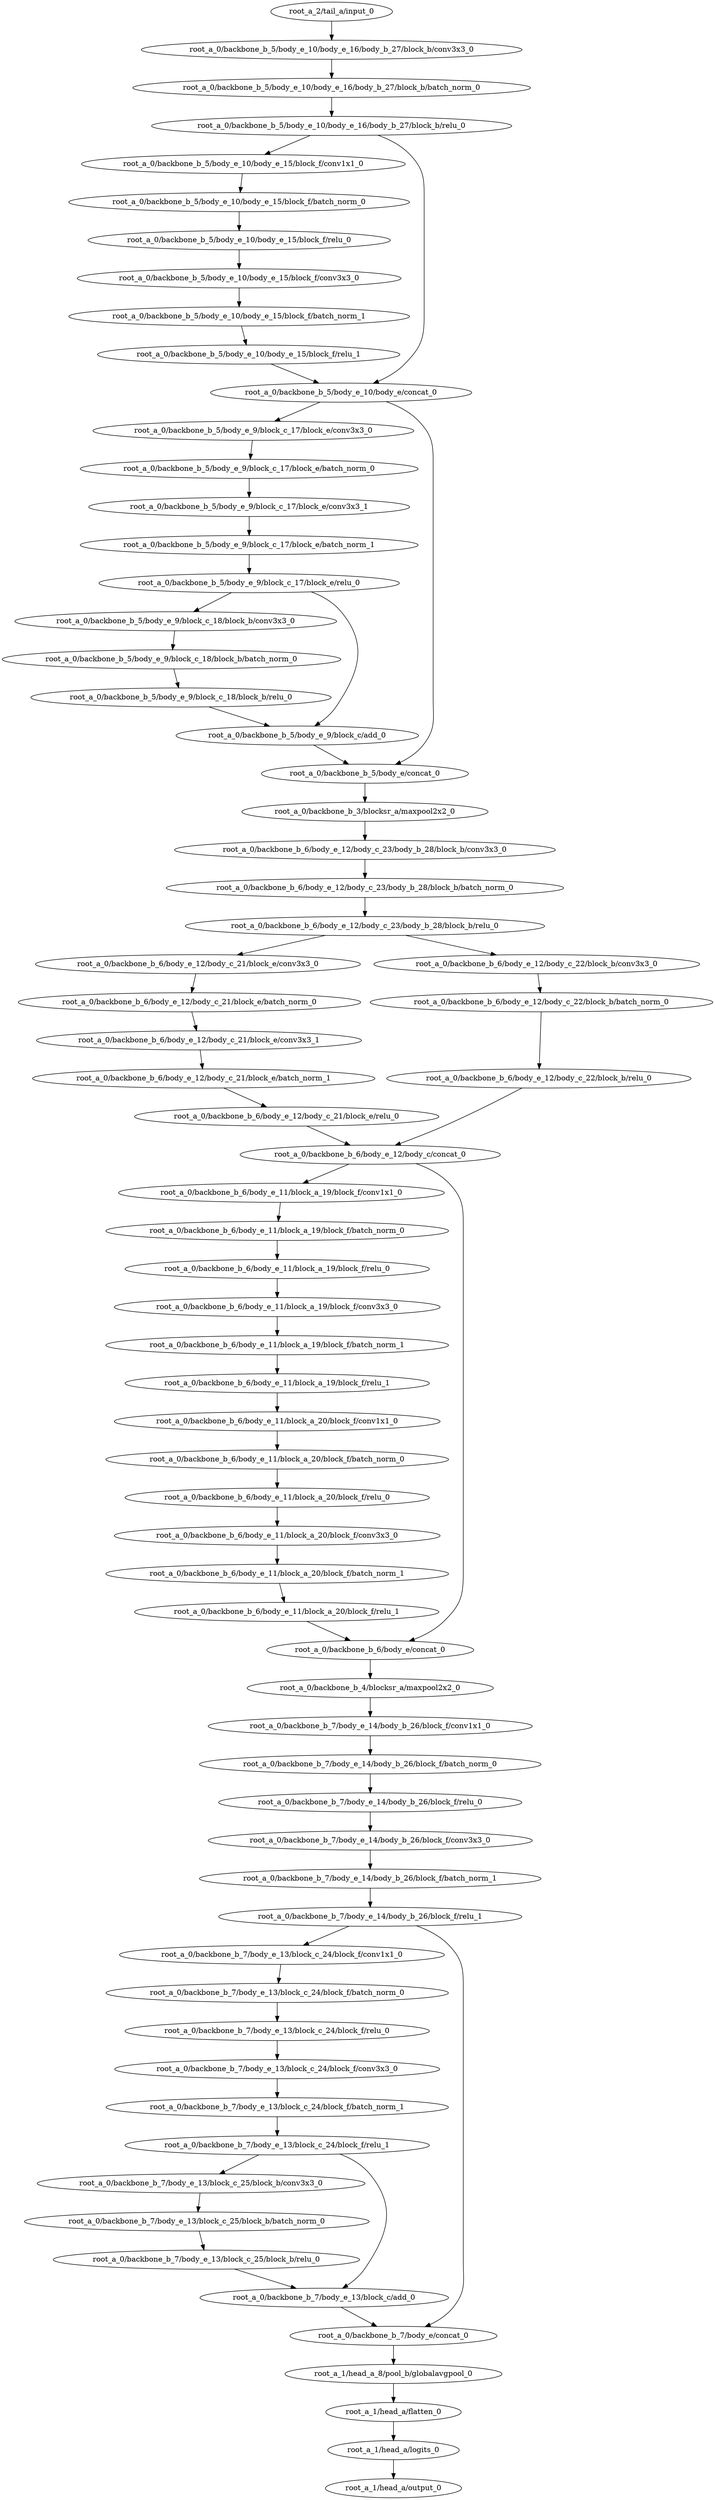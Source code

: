digraph root_a {
	"root_a_2/tail_a/input_0"
	"root_a_0/backbone_b_5/body_e_10/body_e_16/body_b_27/block_b/conv3x3_0"
	"root_a_0/backbone_b_5/body_e_10/body_e_16/body_b_27/block_b/batch_norm_0"
	"root_a_0/backbone_b_5/body_e_10/body_e_16/body_b_27/block_b/relu_0"
	"root_a_0/backbone_b_5/body_e_10/body_e_15/block_f/conv1x1_0"
	"root_a_0/backbone_b_5/body_e_10/body_e_15/block_f/batch_norm_0"
	"root_a_0/backbone_b_5/body_e_10/body_e_15/block_f/relu_0"
	"root_a_0/backbone_b_5/body_e_10/body_e_15/block_f/conv3x3_0"
	"root_a_0/backbone_b_5/body_e_10/body_e_15/block_f/batch_norm_1"
	"root_a_0/backbone_b_5/body_e_10/body_e_15/block_f/relu_1"
	"root_a_0/backbone_b_5/body_e_10/body_e/concat_0"
	"root_a_0/backbone_b_5/body_e_9/block_c_17/block_e/conv3x3_0"
	"root_a_0/backbone_b_5/body_e_9/block_c_17/block_e/batch_norm_0"
	"root_a_0/backbone_b_5/body_e_9/block_c_17/block_e/conv3x3_1"
	"root_a_0/backbone_b_5/body_e_9/block_c_17/block_e/batch_norm_1"
	"root_a_0/backbone_b_5/body_e_9/block_c_17/block_e/relu_0"
	"root_a_0/backbone_b_5/body_e_9/block_c_18/block_b/conv3x3_0"
	"root_a_0/backbone_b_5/body_e_9/block_c_18/block_b/batch_norm_0"
	"root_a_0/backbone_b_5/body_e_9/block_c_18/block_b/relu_0"
	"root_a_0/backbone_b_5/body_e_9/block_c/add_0"
	"root_a_0/backbone_b_5/body_e/concat_0"
	"root_a_0/backbone_b_3/blocksr_a/maxpool2x2_0"
	"root_a_0/backbone_b_6/body_e_12/body_c_23/body_b_28/block_b/conv3x3_0"
	"root_a_0/backbone_b_6/body_e_12/body_c_23/body_b_28/block_b/batch_norm_0"
	"root_a_0/backbone_b_6/body_e_12/body_c_23/body_b_28/block_b/relu_0"
	"root_a_0/backbone_b_6/body_e_12/body_c_21/block_e/conv3x3_0"
	"root_a_0/backbone_b_6/body_e_12/body_c_21/block_e/batch_norm_0"
	"root_a_0/backbone_b_6/body_e_12/body_c_21/block_e/conv3x3_1"
	"root_a_0/backbone_b_6/body_e_12/body_c_21/block_e/batch_norm_1"
	"root_a_0/backbone_b_6/body_e_12/body_c_21/block_e/relu_0"
	"root_a_0/backbone_b_6/body_e_12/body_c_22/block_b/conv3x3_0"
	"root_a_0/backbone_b_6/body_e_12/body_c_22/block_b/batch_norm_0"
	"root_a_0/backbone_b_6/body_e_12/body_c_22/block_b/relu_0"
	"root_a_0/backbone_b_6/body_e_12/body_c/concat_0"
	"root_a_0/backbone_b_6/body_e_11/block_a_19/block_f/conv1x1_0"
	"root_a_0/backbone_b_6/body_e_11/block_a_19/block_f/batch_norm_0"
	"root_a_0/backbone_b_6/body_e_11/block_a_19/block_f/relu_0"
	"root_a_0/backbone_b_6/body_e_11/block_a_19/block_f/conv3x3_0"
	"root_a_0/backbone_b_6/body_e_11/block_a_19/block_f/batch_norm_1"
	"root_a_0/backbone_b_6/body_e_11/block_a_19/block_f/relu_1"
	"root_a_0/backbone_b_6/body_e_11/block_a_20/block_f/conv1x1_0"
	"root_a_0/backbone_b_6/body_e_11/block_a_20/block_f/batch_norm_0"
	"root_a_0/backbone_b_6/body_e_11/block_a_20/block_f/relu_0"
	"root_a_0/backbone_b_6/body_e_11/block_a_20/block_f/conv3x3_0"
	"root_a_0/backbone_b_6/body_e_11/block_a_20/block_f/batch_norm_1"
	"root_a_0/backbone_b_6/body_e_11/block_a_20/block_f/relu_1"
	"root_a_0/backbone_b_6/body_e/concat_0"
	"root_a_0/backbone_b_4/blocksr_a/maxpool2x2_0"
	"root_a_0/backbone_b_7/body_e_14/body_b_26/block_f/conv1x1_0"
	"root_a_0/backbone_b_7/body_e_14/body_b_26/block_f/batch_norm_0"
	"root_a_0/backbone_b_7/body_e_14/body_b_26/block_f/relu_0"
	"root_a_0/backbone_b_7/body_e_14/body_b_26/block_f/conv3x3_0"
	"root_a_0/backbone_b_7/body_e_14/body_b_26/block_f/batch_norm_1"
	"root_a_0/backbone_b_7/body_e_14/body_b_26/block_f/relu_1"
	"root_a_0/backbone_b_7/body_e_13/block_c_24/block_f/conv1x1_0"
	"root_a_0/backbone_b_7/body_e_13/block_c_24/block_f/batch_norm_0"
	"root_a_0/backbone_b_7/body_e_13/block_c_24/block_f/relu_0"
	"root_a_0/backbone_b_7/body_e_13/block_c_24/block_f/conv3x3_0"
	"root_a_0/backbone_b_7/body_e_13/block_c_24/block_f/batch_norm_1"
	"root_a_0/backbone_b_7/body_e_13/block_c_24/block_f/relu_1"
	"root_a_0/backbone_b_7/body_e_13/block_c_25/block_b/conv3x3_0"
	"root_a_0/backbone_b_7/body_e_13/block_c_25/block_b/batch_norm_0"
	"root_a_0/backbone_b_7/body_e_13/block_c_25/block_b/relu_0"
	"root_a_0/backbone_b_7/body_e_13/block_c/add_0"
	"root_a_0/backbone_b_7/body_e/concat_0"
	"root_a_1/head_a_8/pool_b/globalavgpool_0"
	"root_a_1/head_a/flatten_0"
	"root_a_1/head_a/logits_0"
	"root_a_1/head_a/output_0"

	"root_a_2/tail_a/input_0" -> "root_a_0/backbone_b_5/body_e_10/body_e_16/body_b_27/block_b/conv3x3_0"
	"root_a_0/backbone_b_5/body_e_10/body_e_16/body_b_27/block_b/conv3x3_0" -> "root_a_0/backbone_b_5/body_e_10/body_e_16/body_b_27/block_b/batch_norm_0"
	"root_a_0/backbone_b_5/body_e_10/body_e_16/body_b_27/block_b/batch_norm_0" -> "root_a_0/backbone_b_5/body_e_10/body_e_16/body_b_27/block_b/relu_0"
	"root_a_0/backbone_b_5/body_e_10/body_e_16/body_b_27/block_b/relu_0" -> "root_a_0/backbone_b_5/body_e_10/body_e_15/block_f/conv1x1_0"
	"root_a_0/backbone_b_5/body_e_10/body_e_15/block_f/conv1x1_0" -> "root_a_0/backbone_b_5/body_e_10/body_e_15/block_f/batch_norm_0"
	"root_a_0/backbone_b_5/body_e_10/body_e_15/block_f/batch_norm_0" -> "root_a_0/backbone_b_5/body_e_10/body_e_15/block_f/relu_0"
	"root_a_0/backbone_b_5/body_e_10/body_e_15/block_f/relu_0" -> "root_a_0/backbone_b_5/body_e_10/body_e_15/block_f/conv3x3_0"
	"root_a_0/backbone_b_5/body_e_10/body_e_15/block_f/conv3x3_0" -> "root_a_0/backbone_b_5/body_e_10/body_e_15/block_f/batch_norm_1"
	"root_a_0/backbone_b_5/body_e_10/body_e_15/block_f/batch_norm_1" -> "root_a_0/backbone_b_5/body_e_10/body_e_15/block_f/relu_1"
	"root_a_0/backbone_b_5/body_e_10/body_e_16/body_b_27/block_b/relu_0" -> "root_a_0/backbone_b_5/body_e_10/body_e/concat_0"
	"root_a_0/backbone_b_5/body_e_10/body_e_15/block_f/relu_1" -> "root_a_0/backbone_b_5/body_e_10/body_e/concat_0"
	"root_a_0/backbone_b_5/body_e_10/body_e/concat_0" -> "root_a_0/backbone_b_5/body_e_9/block_c_17/block_e/conv3x3_0"
	"root_a_0/backbone_b_5/body_e_9/block_c_17/block_e/conv3x3_0" -> "root_a_0/backbone_b_5/body_e_9/block_c_17/block_e/batch_norm_0"
	"root_a_0/backbone_b_5/body_e_9/block_c_17/block_e/batch_norm_0" -> "root_a_0/backbone_b_5/body_e_9/block_c_17/block_e/conv3x3_1"
	"root_a_0/backbone_b_5/body_e_9/block_c_17/block_e/conv3x3_1" -> "root_a_0/backbone_b_5/body_e_9/block_c_17/block_e/batch_norm_1"
	"root_a_0/backbone_b_5/body_e_9/block_c_17/block_e/batch_norm_1" -> "root_a_0/backbone_b_5/body_e_9/block_c_17/block_e/relu_0"
	"root_a_0/backbone_b_5/body_e_9/block_c_17/block_e/relu_0" -> "root_a_0/backbone_b_5/body_e_9/block_c_18/block_b/conv3x3_0"
	"root_a_0/backbone_b_5/body_e_9/block_c_18/block_b/conv3x3_0" -> "root_a_0/backbone_b_5/body_e_9/block_c_18/block_b/batch_norm_0"
	"root_a_0/backbone_b_5/body_e_9/block_c_18/block_b/batch_norm_0" -> "root_a_0/backbone_b_5/body_e_9/block_c_18/block_b/relu_0"
	"root_a_0/backbone_b_5/body_e_9/block_c_18/block_b/relu_0" -> "root_a_0/backbone_b_5/body_e_9/block_c/add_0"
	"root_a_0/backbone_b_5/body_e_9/block_c_17/block_e/relu_0" -> "root_a_0/backbone_b_5/body_e_9/block_c/add_0"
	"root_a_0/backbone_b_5/body_e_10/body_e/concat_0" -> "root_a_0/backbone_b_5/body_e/concat_0"
	"root_a_0/backbone_b_5/body_e_9/block_c/add_0" -> "root_a_0/backbone_b_5/body_e/concat_0"
	"root_a_0/backbone_b_5/body_e/concat_0" -> "root_a_0/backbone_b_3/blocksr_a/maxpool2x2_0"
	"root_a_0/backbone_b_3/blocksr_a/maxpool2x2_0" -> "root_a_0/backbone_b_6/body_e_12/body_c_23/body_b_28/block_b/conv3x3_0"
	"root_a_0/backbone_b_6/body_e_12/body_c_23/body_b_28/block_b/conv3x3_0" -> "root_a_0/backbone_b_6/body_e_12/body_c_23/body_b_28/block_b/batch_norm_0"
	"root_a_0/backbone_b_6/body_e_12/body_c_23/body_b_28/block_b/batch_norm_0" -> "root_a_0/backbone_b_6/body_e_12/body_c_23/body_b_28/block_b/relu_0"
	"root_a_0/backbone_b_6/body_e_12/body_c_23/body_b_28/block_b/relu_0" -> "root_a_0/backbone_b_6/body_e_12/body_c_21/block_e/conv3x3_0"
	"root_a_0/backbone_b_6/body_e_12/body_c_21/block_e/conv3x3_0" -> "root_a_0/backbone_b_6/body_e_12/body_c_21/block_e/batch_norm_0"
	"root_a_0/backbone_b_6/body_e_12/body_c_21/block_e/batch_norm_0" -> "root_a_0/backbone_b_6/body_e_12/body_c_21/block_e/conv3x3_1"
	"root_a_0/backbone_b_6/body_e_12/body_c_21/block_e/conv3x3_1" -> "root_a_0/backbone_b_6/body_e_12/body_c_21/block_e/batch_norm_1"
	"root_a_0/backbone_b_6/body_e_12/body_c_21/block_e/batch_norm_1" -> "root_a_0/backbone_b_6/body_e_12/body_c_21/block_e/relu_0"
	"root_a_0/backbone_b_6/body_e_12/body_c_23/body_b_28/block_b/relu_0" -> "root_a_0/backbone_b_6/body_e_12/body_c_22/block_b/conv3x3_0"
	"root_a_0/backbone_b_6/body_e_12/body_c_22/block_b/conv3x3_0" -> "root_a_0/backbone_b_6/body_e_12/body_c_22/block_b/batch_norm_0"
	"root_a_0/backbone_b_6/body_e_12/body_c_22/block_b/batch_norm_0" -> "root_a_0/backbone_b_6/body_e_12/body_c_22/block_b/relu_0"
	"root_a_0/backbone_b_6/body_e_12/body_c_21/block_e/relu_0" -> "root_a_0/backbone_b_6/body_e_12/body_c/concat_0"
	"root_a_0/backbone_b_6/body_e_12/body_c_22/block_b/relu_0" -> "root_a_0/backbone_b_6/body_e_12/body_c/concat_0"
	"root_a_0/backbone_b_6/body_e_12/body_c/concat_0" -> "root_a_0/backbone_b_6/body_e_11/block_a_19/block_f/conv1x1_0"
	"root_a_0/backbone_b_6/body_e_11/block_a_19/block_f/conv1x1_0" -> "root_a_0/backbone_b_6/body_e_11/block_a_19/block_f/batch_norm_0"
	"root_a_0/backbone_b_6/body_e_11/block_a_19/block_f/batch_norm_0" -> "root_a_0/backbone_b_6/body_e_11/block_a_19/block_f/relu_0"
	"root_a_0/backbone_b_6/body_e_11/block_a_19/block_f/relu_0" -> "root_a_0/backbone_b_6/body_e_11/block_a_19/block_f/conv3x3_0"
	"root_a_0/backbone_b_6/body_e_11/block_a_19/block_f/conv3x3_0" -> "root_a_0/backbone_b_6/body_e_11/block_a_19/block_f/batch_norm_1"
	"root_a_0/backbone_b_6/body_e_11/block_a_19/block_f/batch_norm_1" -> "root_a_0/backbone_b_6/body_e_11/block_a_19/block_f/relu_1"
	"root_a_0/backbone_b_6/body_e_11/block_a_19/block_f/relu_1" -> "root_a_0/backbone_b_6/body_e_11/block_a_20/block_f/conv1x1_0"
	"root_a_0/backbone_b_6/body_e_11/block_a_20/block_f/conv1x1_0" -> "root_a_0/backbone_b_6/body_e_11/block_a_20/block_f/batch_norm_0"
	"root_a_0/backbone_b_6/body_e_11/block_a_20/block_f/batch_norm_0" -> "root_a_0/backbone_b_6/body_e_11/block_a_20/block_f/relu_0"
	"root_a_0/backbone_b_6/body_e_11/block_a_20/block_f/relu_0" -> "root_a_0/backbone_b_6/body_e_11/block_a_20/block_f/conv3x3_0"
	"root_a_0/backbone_b_6/body_e_11/block_a_20/block_f/conv3x3_0" -> "root_a_0/backbone_b_6/body_e_11/block_a_20/block_f/batch_norm_1"
	"root_a_0/backbone_b_6/body_e_11/block_a_20/block_f/batch_norm_1" -> "root_a_0/backbone_b_6/body_e_11/block_a_20/block_f/relu_1"
	"root_a_0/backbone_b_6/body_e_12/body_c/concat_0" -> "root_a_0/backbone_b_6/body_e/concat_0"
	"root_a_0/backbone_b_6/body_e_11/block_a_20/block_f/relu_1" -> "root_a_0/backbone_b_6/body_e/concat_0"
	"root_a_0/backbone_b_6/body_e/concat_0" -> "root_a_0/backbone_b_4/blocksr_a/maxpool2x2_0"
	"root_a_0/backbone_b_4/blocksr_a/maxpool2x2_0" -> "root_a_0/backbone_b_7/body_e_14/body_b_26/block_f/conv1x1_0"
	"root_a_0/backbone_b_7/body_e_14/body_b_26/block_f/conv1x1_0" -> "root_a_0/backbone_b_7/body_e_14/body_b_26/block_f/batch_norm_0"
	"root_a_0/backbone_b_7/body_e_14/body_b_26/block_f/batch_norm_0" -> "root_a_0/backbone_b_7/body_e_14/body_b_26/block_f/relu_0"
	"root_a_0/backbone_b_7/body_e_14/body_b_26/block_f/relu_0" -> "root_a_0/backbone_b_7/body_e_14/body_b_26/block_f/conv3x3_0"
	"root_a_0/backbone_b_7/body_e_14/body_b_26/block_f/conv3x3_0" -> "root_a_0/backbone_b_7/body_e_14/body_b_26/block_f/batch_norm_1"
	"root_a_0/backbone_b_7/body_e_14/body_b_26/block_f/batch_norm_1" -> "root_a_0/backbone_b_7/body_e_14/body_b_26/block_f/relu_1"
	"root_a_0/backbone_b_7/body_e_14/body_b_26/block_f/relu_1" -> "root_a_0/backbone_b_7/body_e_13/block_c_24/block_f/conv1x1_0"
	"root_a_0/backbone_b_7/body_e_13/block_c_24/block_f/conv1x1_0" -> "root_a_0/backbone_b_7/body_e_13/block_c_24/block_f/batch_norm_0"
	"root_a_0/backbone_b_7/body_e_13/block_c_24/block_f/batch_norm_0" -> "root_a_0/backbone_b_7/body_e_13/block_c_24/block_f/relu_0"
	"root_a_0/backbone_b_7/body_e_13/block_c_24/block_f/relu_0" -> "root_a_0/backbone_b_7/body_e_13/block_c_24/block_f/conv3x3_0"
	"root_a_0/backbone_b_7/body_e_13/block_c_24/block_f/conv3x3_0" -> "root_a_0/backbone_b_7/body_e_13/block_c_24/block_f/batch_norm_1"
	"root_a_0/backbone_b_7/body_e_13/block_c_24/block_f/batch_norm_1" -> "root_a_0/backbone_b_7/body_e_13/block_c_24/block_f/relu_1"
	"root_a_0/backbone_b_7/body_e_13/block_c_24/block_f/relu_1" -> "root_a_0/backbone_b_7/body_e_13/block_c_25/block_b/conv3x3_0"
	"root_a_0/backbone_b_7/body_e_13/block_c_25/block_b/conv3x3_0" -> "root_a_0/backbone_b_7/body_e_13/block_c_25/block_b/batch_norm_0"
	"root_a_0/backbone_b_7/body_e_13/block_c_25/block_b/batch_norm_0" -> "root_a_0/backbone_b_7/body_e_13/block_c_25/block_b/relu_0"
	"root_a_0/backbone_b_7/body_e_13/block_c_25/block_b/relu_0" -> "root_a_0/backbone_b_7/body_e_13/block_c/add_0"
	"root_a_0/backbone_b_7/body_e_13/block_c_24/block_f/relu_1" -> "root_a_0/backbone_b_7/body_e_13/block_c/add_0"
	"root_a_0/backbone_b_7/body_e_13/block_c/add_0" -> "root_a_0/backbone_b_7/body_e/concat_0"
	"root_a_0/backbone_b_7/body_e_14/body_b_26/block_f/relu_1" -> "root_a_0/backbone_b_7/body_e/concat_0"
	"root_a_0/backbone_b_7/body_e/concat_0" -> "root_a_1/head_a_8/pool_b/globalavgpool_0"
	"root_a_1/head_a_8/pool_b/globalavgpool_0" -> "root_a_1/head_a/flatten_0"
	"root_a_1/head_a/flatten_0" -> "root_a_1/head_a/logits_0"
	"root_a_1/head_a/logits_0" -> "root_a_1/head_a/output_0"

}